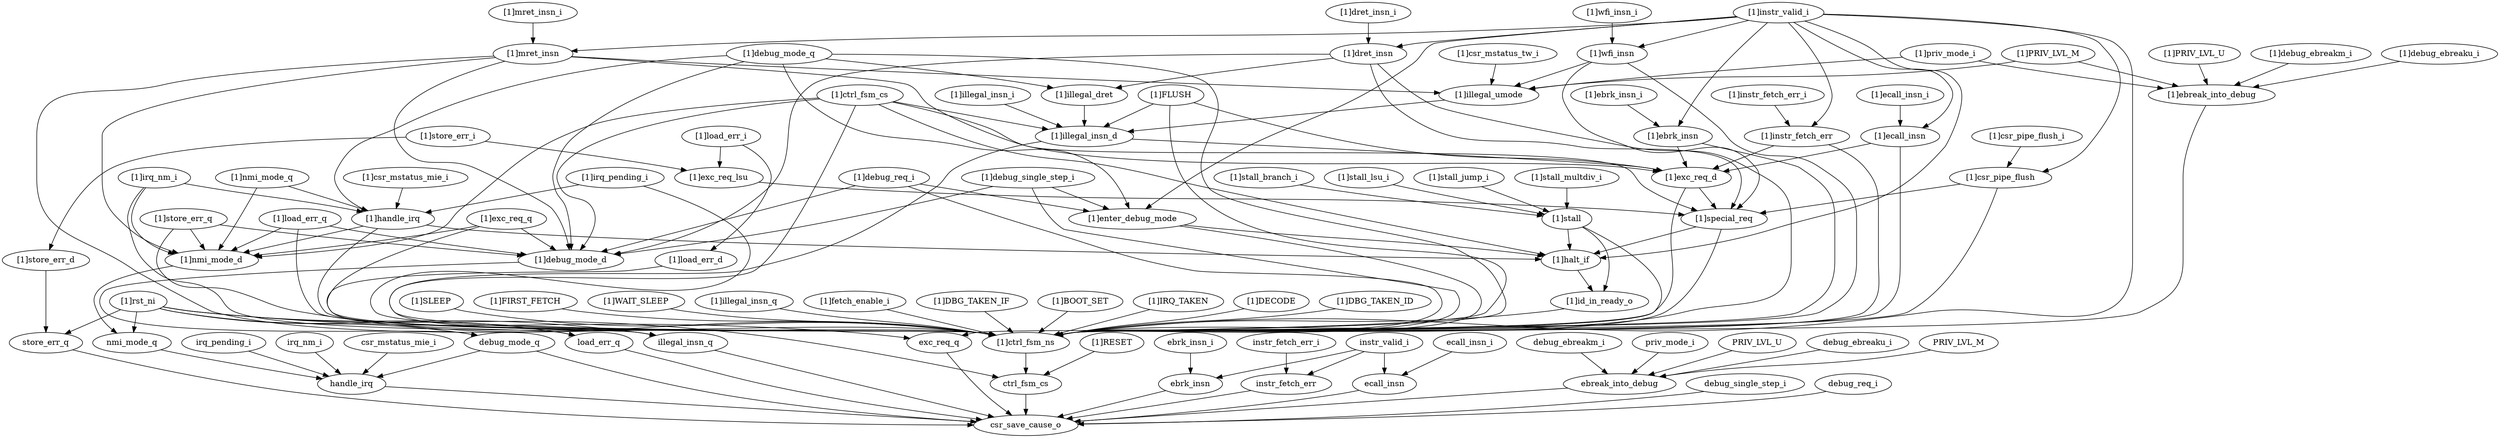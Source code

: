 strict digraph "" {
	"[1]special_req"	 [complexity=10,
		importance=0.922779919326,
		rank=0.0922779919326];
	"[1]ctrl_fsm_ns"	 [complexity=3,
		importance=0.279701597449,
		rank=0.0932338658163];
	"[1]special_req" -> "[1]ctrl_fsm_ns";
	"[1]halt_if"	 [complexity=7,
		importance=0.30254229063,
		rank=0.0432203272329];
	"[1]special_req" -> "[1]halt_if";
	"[1]debug_mode_d"	 [complexity=9,
		importance=0.086081629903,
		rank=0.00956462554478];
	debug_mode_q	 [complexity=7,
		importance=0.0790555551255,
		rank=0.0112936507322];
	"[1]debug_mode_d" -> debug_mode_q;
	"[1]dret_insn_i"	 [complexity=24,
		importance=0.151227582221,
		rank=0.0063011492592];
	"[1]dret_insn"	 [complexity=21,
		importance=0.146229966054,
		rank=0.00696333171686];
	"[1]dret_insn_i" -> "[1]dret_insn";
	"[1]ctrl_fsm_cs"	 [complexity=18,
		importance=0.166436880287,
		rank=0.00924649334928];
	"[1]ctrl_fsm_cs" -> "[1]debug_mode_d";
	"[1]illegal_insn_d"	 [complexity=12,
		importance=0.132844257379,
		rank=0.0110703547816];
	"[1]ctrl_fsm_cs" -> "[1]illegal_insn_d";
	"[1]nmi_mode_d"	 [complexity=9,
		importance=0.0869533296805,
		rank=0.00966148107561];
	"[1]ctrl_fsm_cs" -> "[1]nmi_mode_d";
	"[1]ctrl_fsm_cs" -> "[1]ctrl_fsm_ns";
	"[1]exc_req_d"	 [complexity=5,
		importance=0.116352927409,
		rank=0.0232705854819];
	"[1]ctrl_fsm_cs" -> "[1]exc_req_d";
	"[1]ctrl_fsm_cs" -> "[1]halt_if";
	"[1]instr_valid_i"	 [complexity=15,
		importance=0.12901338717,
		rank=0.00860089247803];
	"[1]wfi_insn"	 [complexity=24,
		importance=0.150946314832,
		rank=0.00628942978466];
	"[1]instr_valid_i" -> "[1]wfi_insn";
	"[1]instr_fetch_err"	 [complexity=12,
		importance=0.124015771004,
		rank=0.0103346475837];
	"[1]instr_valid_i" -> "[1]instr_fetch_err";
	"[1]instr_valid_i" -> "[1]dret_insn";
	"[1]ecall_insn"	 [complexity=12,
		importance=0.124015771004,
		rank=0.0103346475837];
	"[1]instr_valid_i" -> "[1]ecall_insn";
	"[1]enter_debug_mode"	 [complexity=12,
		importance=1.21580728223,
		rank=0.101317273519];
	"[1]instr_valid_i" -> "[1]enter_debug_mode";
	"[1]mret_insn"	 [complexity=24,
		importance=0.150946314832,
		rank=0.00628942978466];
	"[1]instr_valid_i" -> "[1]mret_insn";
	"[1]instr_valid_i" -> "[1]ctrl_fsm_ns";
	"[1]csr_pipe_flush"	 [complexity=17,
		importance=0.93044276292,
		rank=0.0547319272306];
	"[1]instr_valid_i" -> "[1]csr_pipe_flush";
	"[1]ebrk_insn"	 [complexity=12,
		importance=0.124015771004,
		rank=0.0103346475837];
	"[1]instr_valid_i" -> "[1]ebrk_insn";
	"[1]instr_valid_i" -> "[1]halt_if";
	"[1]RESET"	 [complexity=3,
		importance=0.233233114321,
		rank=0.0777443714402];
	ctrl_fsm_cs	 [complexity=1,
		importance=0.228235498154,
		rank=0.228235498154];
	"[1]RESET" -> ctrl_fsm_cs;
	"[1]debug_mode_q"	 [complexity=21,
		importance=0.147434914928,
		rank=0.00702071023469];
	"[1]debug_mode_q" -> "[1]debug_mode_d";
	"[1]debug_mode_q" -> "[1]enter_debug_mode";
	"[1]illegal_dret"	 [complexity=18,
		importance=0.13856712246,
		rank=0.00769817346998];
	"[1]debug_mode_q" -> "[1]illegal_dret";
	"[1]handle_irq"	 [complexity=12,
		importance=0.916988736033,
		rank=0.0764157280027];
	"[1]debug_mode_q" -> "[1]handle_irq";
	"[1]debug_mode_q" -> "[1]ctrl_fsm_ns";
	"[1]stall_jump_i"	 [complexity=17,
		importance=0.927616707078,
		rank=0.0545656886516];
	"[1]stall"	 [complexity=12,
		importance=0.922619090911,
		rank=0.0768849242426];
	"[1]stall_jump_i" -> "[1]stall";
	instr_fetch_err	 [complexity=1,
		importance=0.0198280232973,
		rank=0.0198280232973];
	csr_save_cause_o	 [complexity=0,
		importance=0.0121651797029,
		rank=0.0];
	instr_fetch_err -> csr_save_cause_o;
	"[1]SLEEP"	 [complexity=5,
		importance=0.284699213615,
		rank=0.0569398427231];
	"[1]SLEEP" -> "[1]ctrl_fsm_ns";
	"[1]FIRST_FETCH"	 [complexity=7,
		importance=0.564400811064,
		rank=0.0806286872949];
	"[1]FIRST_FETCH" -> "[1]ctrl_fsm_ns";
	"[1]exc_req_q"	 [complexity=6,
		importance=0.847194663898,
		rank=0.14119911065];
	"[1]exc_req_q" -> "[1]debug_mode_d";
	"[1]exc_req_q" -> "[1]nmi_mode_d";
	"[1]exc_req_q" -> "[1]ctrl_fsm_ns";
	"[1]debug_req_i"	 [complexity=17,
		importance=1.2208048984,
		rank=0.071812052847];
	"[1]debug_req_i" -> "[1]debug_mode_d";
	"[1]debug_req_i" -> "[1]enter_debug_mode";
	"[1]debug_req_i" -> "[1]ctrl_fsm_ns";
	"[1]wfi_insn" -> "[1]special_req";
	"[1]wfi_insn" -> "[1]ctrl_fsm_ns";
	"[1]illegal_umode"	 [complexity=18,
		importance=0.143283471238,
		rank=0.00796019284653];
	"[1]wfi_insn" -> "[1]illegal_umode";
	"[1]rst_ni"	 [complexity=4,
		importance=0.215820234516,
		rank=0.053955058629];
	"[1]rst_ni" -> debug_mode_q;
	nmi_mode_q	 [complexity=7,
		importance=0.0793459375486,
		rank=0.0113351339355];
	"[1]rst_ni" -> nmi_mode_q;
	store_err_q	 [complexity=3,
		importance=0.105799446227,
		rank=0.0352664820757];
	"[1]rst_ni" -> store_err_q;
	illegal_insn_q	 [complexity=1,
		importance=0.0216426824184,
		rank=0.0216426824184];
	"[1]rst_ni" -> illegal_insn_q;
	exc_req_q	 [complexity=3,
		importance=0.105411309175,
		rank=0.0351371030583];
	"[1]rst_ni" -> exc_req_q;
	"[1]rst_ni" -> ctrl_fsm_cs;
	load_err_q	 [complexity=3,
		importance=0.105799446227,
		rank=0.0352664820757];
	"[1]rst_ni" -> load_err_q;
	"[1]ebrk_insn_i"	 [complexity=15,
		importance=0.12901338717,
		rank=0.00860089247803];
	"[1]ebrk_insn_i" -> "[1]ebrk_insn";
	debug_mode_q -> csr_save_cause_o;
	handle_irq	 [complexity=1,
		importance=0.0701877626568,
		rank=0.0701877626568];
	debug_mode_q -> handle_irq;
	"[1]stall_multdiv_i"	 [complexity=17,
		importance=0.927616707078,
		rank=0.0545656886516];
	"[1]stall_multdiv_i" -> "[1]stall";
	ebrk_insn_i	 [complexity=4,
		importance=0.0248256394639,
		rank=0.00620640986598];
	ebrk_insn	 [complexity=1,
		importance=0.0198280232973,
		rank=0.0198280232973];
	ebrk_insn_i -> ebrk_insn;
	nmi_mode_q -> handle_irq;
	"[1]instr_fetch_err" -> "[1]ctrl_fsm_ns";
	"[1]instr_fetch_err" -> "[1]exc_req_d";
	"[1]csr_mstatus_tw_i"	 [complexity=24,
		importance=0.148281087404,
		rank=0.00617837864184];
	"[1]csr_mstatus_tw_i" -> "[1]illegal_umode";
	"[1]dret_insn" -> "[1]special_req";
	"[1]dret_insn" -> "[1]debug_mode_d";
	"[1]dret_insn" -> "[1]illegal_dret";
	"[1]dret_insn" -> "[1]ctrl_fsm_ns";
	"[1]ecall_insn" -> "[1]ctrl_fsm_ns";
	"[1]ecall_insn" -> "[1]exc_req_d";
	"[1]enter_debug_mode" -> "[1]ctrl_fsm_ns";
	"[1]enter_debug_mode" -> "[1]halt_if";
	"[1]WAIT_SLEEP"	 [complexity=5,
		importance=0.284699213615,
		rank=0.0569398427231];
	"[1]WAIT_SLEEP" -> "[1]ctrl_fsm_ns";
	"[1]illegal_insn_d" -> illegal_insn_q;
	"[1]illegal_insn_d" -> "[1]exc_req_d";
	"[1]csr_pipe_flush_i"	 [complexity=20,
		importance=0.935440379087,
		rank=0.0467720189543];
	"[1]csr_pipe_flush_i" -> "[1]csr_pipe_flush";
	"[1]illegal_insn_i"	 [complexity=18,
		importance=0.137841873546,
		rank=0.00765788186367];
	"[1]illegal_insn_i" -> "[1]illegal_insn_d";
	"[1]mret_insn" -> "[1]special_req";
	"[1]mret_insn" -> "[1]debug_mode_d";
	"[1]mret_insn" -> "[1]nmi_mode_d";
	"[1]mret_insn" -> "[1]ctrl_fsm_ns";
	"[1]mret_insn" -> "[1]illegal_umode";
	"[1]illegal_insn_q"	 [complexity=4,
		importance=0.289179100164,
		rank=0.0722947750411];
	"[1]illegal_insn_q" -> "[1]ctrl_fsm_ns";
	PRIV_LVL_U	 [complexity=11,
		importance=0.0434873110219,
		rank=0.00395339191108];
	ebreak_into_debug	 [complexity=4,
		importance=0.0384896948552,
		rank=0.0096224237138];
	PRIV_LVL_U -> ebreak_into_debug;
	"[1]store_err_q"	 [complexity=6,
		importance=0.847582800951,
		rank=0.141263800158];
	"[1]store_err_q" -> "[1]debug_mode_d";
	"[1]store_err_q" -> "[1]nmi_mode_d";
	"[1]store_err_q" -> "[1]ctrl_fsm_ns";
	debug_ebreaku_i	 [complexity=11,
		importance=0.0434873110219,
		rank=0.00395339191108];
	debug_ebreaku_i -> ebreak_into_debug;
	"[1]store_err_i"	 [complexity=20,
		importance=0.935273802372,
		rank=0.0467636901186];
	"[1]store_err_d"	 [complexity=5,
		importance=0.112046387751,
		rank=0.0224092775501];
	"[1]store_err_i" -> "[1]store_err_d";
	"[1]exc_req_lsu"	 [complexity=17,
		importance=0.930276186206,
		rank=0.0547221286003];
	"[1]store_err_i" -> "[1]exc_req_lsu";
	PRIV_LVL_M	 [complexity=11,
		importance=0.0434873110219,
		rank=0.00395339191108];
	PRIV_LVL_M -> ebreak_into_debug;
	"[1]store_err_d" -> store_err_q;
	"[1]fetch_enable_i"	 [complexity=4,
		importance=0.284699213615,
		rank=0.0711748034039];
	"[1]fetch_enable_i" -> "[1]ctrl_fsm_ns";
	instr_valid_i	 [complexity=4,
		importance=0.0248256394639,
		rank=0.00620640986598];
	instr_valid_i -> instr_fetch_err;
	ecall_insn	 [complexity=1,
		importance=0.0198280232973,
		rank=0.0198280232973];
	instr_valid_i -> ecall_insn;
	instr_valid_i -> ebrk_insn;
	"[1]irq_nm_i"	 [complexity=18,
		importance=0.9219863522,
		rank=0.0512214640111];
	"[1]irq_nm_i" -> "[1]nmi_mode_d";
	"[1]irq_nm_i" -> "[1]handle_irq";
	"[1]irq_nm_i" -> "[1]ctrl_fsm_ns";
	"[1]stall_branch_i"	 [complexity=17,
		importance=0.927616707078,
		rank=0.0545656886516];
	"[1]stall_branch_i" -> "[1]stall";
	"[1]mret_insn_i"	 [complexity=27,
		importance=0.155943930999,
		rank=0.0057757011481];
	"[1]mret_insn_i" -> "[1]mret_insn";
	"[1]nmi_mode_d" -> nmi_mode_q;
	"[1]wfi_insn_i"	 [complexity=27,
		importance=0.155943930999,
		rank=0.0057757011481];
	"[1]wfi_insn_i" -> "[1]wfi_insn";
	"[1]ebreak_into_debug"	 [complexity=5,
		importance=0.293860932898,
		rank=0.0587721865797];
	"[1]ebreak_into_debug" -> "[1]ctrl_fsm_ns";
	"[1]csr_mstatus_mie_i"	 [complexity=18,
		importance=0.9219863522,
		rank=0.0512214640111];
	"[1]csr_mstatus_mie_i" -> "[1]handle_irq";
	ecall_insn -> csr_save_cause_o;
	"[1]nmi_mode_q"	 [complexity=18,
		importance=0.926146910925,
		rank=0.0514526061625];
	"[1]nmi_mode_q" -> "[1]nmi_mode_d";
	"[1]nmi_mode_q" -> "[1]handle_irq";
	"[1]ecall_insn_i"	 [complexity=15,
		importance=0.12901338717,
		rank=0.00860089247803];
	"[1]ecall_insn_i" -> "[1]ecall_insn";
	"[1]debug_ebreaku_i"	 [complexity=12,
		importance=0.298858549065,
		rank=0.0249048790887];
	"[1]debug_ebreaku_i" -> "[1]ebreak_into_debug";
	"[1]PRIV_LVL_U"	 [complexity=12,
		importance=0.298858549065,
		rank=0.0249048790887];
	"[1]PRIV_LVL_U" -> "[1]ebreak_into_debug";
	"[1]id_in_ready_o"	 [complexity=4,
		importance=0.289017998941,
		rank=0.0722544997353];
	"[1]id_in_ready_o" -> "[1]ctrl_fsm_ns";
	ebrk_insn -> csr_save_cause_o;
	"[1]illegal_dret" -> "[1]illegal_insn_d";
	"[1]PRIV_LVL_M"	 [complexity=24,
		importance=0.148281087404,
		rank=0.00617837864184];
	"[1]PRIV_LVL_M" -> "[1]ebreak_into_debug";
	"[1]PRIV_LVL_M" -> "[1]illegal_umode";
	"[1]debug_single_step_i"	 [complexity=17,
		importance=1.2208048984,
		rank=0.071812052847];
	"[1]debug_single_step_i" -> "[1]debug_mode_d";
	"[1]debug_single_step_i" -> "[1]enter_debug_mode";
	"[1]debug_single_step_i" -> "[1]ctrl_fsm_ns";
	"[1]handle_irq" -> "[1]nmi_mode_d";
	"[1]handle_irq" -> "[1]ctrl_fsm_ns";
	"[1]handle_irq" -> "[1]halt_if";
	debug_single_step_i	 [complexity=2,
		importance=0.0293279755724,
		rank=0.0146639877862];
	debug_single_step_i -> csr_save_cause_o;
	"[1]irq_pending_i"	 [complexity=18,
		importance=0.9219863522,
		rank=0.0512214640111];
	"[1]irq_pending_i" -> "[1]handle_irq";
	"[1]irq_pending_i" -> "[1]ctrl_fsm_ns";
	"[1]instr_fetch_err_i"	 [complexity=15,
		importance=0.12901338717,
		rank=0.00860089247803];
	"[1]instr_fetch_err_i" -> "[1]instr_fetch_err";
	csr_mstatus_mie_i	 [complexity=7,
		importance=0.0751853788234,
		rank=0.0107407684033];
	csr_mstatus_mie_i -> handle_irq;
	"[1]DBG_TAKEN_IF"	 [complexity=9,
		importance=0.844102408513,
		rank=0.0937891565015];
	"[1]DBG_TAKEN_IF" -> "[1]ctrl_fsm_ns";
	store_err_q -> csr_save_cause_o;
	"[1]BOOT_SET"	 [complexity=5,
		importance=0.284699213615,
		rank=0.0569398427231];
	"[1]BOOT_SET" -> "[1]ctrl_fsm_ns";
	"[1]IRQ_TAKEN"	 [complexity=9,
		importance=0.844102408513,
		rank=0.0937891565015];
	"[1]IRQ_TAKEN" -> "[1]ctrl_fsm_ns";
	debug_req_i	 [complexity=2,
		importance=0.0293279755724,
		rank=0.0146639877862];
	debug_req_i -> csr_save_cause_o;
	"[1]DECODE"	 [complexity=13,
		importance=2.80201359066,
		rank=0.215539506973];
	"[1]DECODE" -> "[1]ctrl_fsm_ns";
	illegal_insn_q -> csr_save_cause_o;
	ebreak_into_debug -> csr_save_cause_o;
	"[1]ctrl_fsm_ns" -> ctrl_fsm_cs;
	"[1]exc_req_d" -> "[1]special_req";
	"[1]exc_req_d" -> exc_req_q;
	"[1]FLUSH"	 [complexity=18,
		importance=0.137841873546,
		rank=0.00765788186367];
	"[1]FLUSH" -> "[1]illegal_insn_d";
	"[1]FLUSH" -> "[1]ctrl_fsm_ns";
	"[1]FLUSH" -> "[1]exc_req_d";
	"[1]illegal_umode" -> "[1]illegal_insn_d";
	"[1]load_err_q"	 [complexity=6,
		importance=0.847582800951,
		rank=0.141263800158];
	"[1]load_err_q" -> "[1]debug_mode_d";
	"[1]load_err_q" -> "[1]nmi_mode_d";
	"[1]load_err_q" -> "[1]ctrl_fsm_ns";
	"[1]load_err_i"	 [complexity=20,
		importance=0.935273802372,
		rank=0.0467636901186];
	"[1]load_err_d"	 [complexity=5,
		importance=0.112046387751,
		rank=0.0224092775501];
	"[1]load_err_i" -> "[1]load_err_d";
	"[1]load_err_i" -> "[1]exc_req_lsu";
	"[1]csr_pipe_flush" -> "[1]special_req";
	"[1]csr_pipe_flush" -> "[1]ctrl_fsm_ns";
	"[1]load_err_d" -> load_err_q;
	irq_pending_i	 [complexity=7,
		importance=0.0751853788234,
		rank=0.0107407684033];
	irq_pending_i -> handle_irq;
	"[1]DBG_TAKEN_ID"	 [complexity=5,
		importance=0.284699213615,
		rank=0.0569398427231];
	"[1]DBG_TAKEN_ID" -> "[1]ctrl_fsm_ns";
	handle_irq -> csr_save_cause_o;
	"[1]ebrk_insn" -> "[1]ctrl_fsm_ns";
	"[1]ebrk_insn" -> "[1]exc_req_d";
	"[1]halt_if" -> "[1]id_in_ready_o";
	debug_ebreakm_i	 [complexity=11,
		importance=0.0434873110219,
		rank=0.00395339191108];
	debug_ebreakm_i -> ebreak_into_debug;
	ecall_insn_i	 [complexity=4,
		importance=0.0248256394639,
		rank=0.00620640986598];
	ecall_insn_i -> ecall_insn;
	exc_req_q -> csr_save_cause_o;
	"[1]stall" -> "[1]id_in_ready_o";
	"[1]stall" -> "[1]ctrl_fsm_ns";
	"[1]stall" -> "[1]halt_if";
	"[1]priv_mode_i"	 [complexity=24,
		importance=0.148281087404,
		rank=0.00617837864184];
	"[1]priv_mode_i" -> "[1]ebreak_into_debug";
	"[1]priv_mode_i" -> "[1]illegal_umode";
	instr_fetch_err_i	 [complexity=4,
		importance=0.0248256394639,
		rank=0.00620640986598];
	instr_fetch_err_i -> instr_fetch_err;
	ctrl_fsm_cs -> csr_save_cause_o;
	"[1]stall_lsu_i"	 [complexity=17,
		importance=0.927616707078,
		rank=0.0545656886516];
	"[1]stall_lsu_i" -> "[1]stall";
	"[1]debug_ebreakm_i"	 [complexity=12,
		importance=0.298858549065,
		rank=0.0249048790887];
	"[1]debug_ebreakm_i" -> "[1]ebreak_into_debug";
	load_err_q -> csr_save_cause_o;
	irq_nm_i	 [complexity=7,
		importance=0.0751853788234,
		rank=0.0107407684033];
	irq_nm_i -> handle_irq;
	priv_mode_i	 [complexity=11,
		importance=0.0434873110219,
		rank=0.00395339191108];
	priv_mode_i -> ebreak_into_debug;
	"[1]exc_req_lsu" -> "[1]special_req";
}
